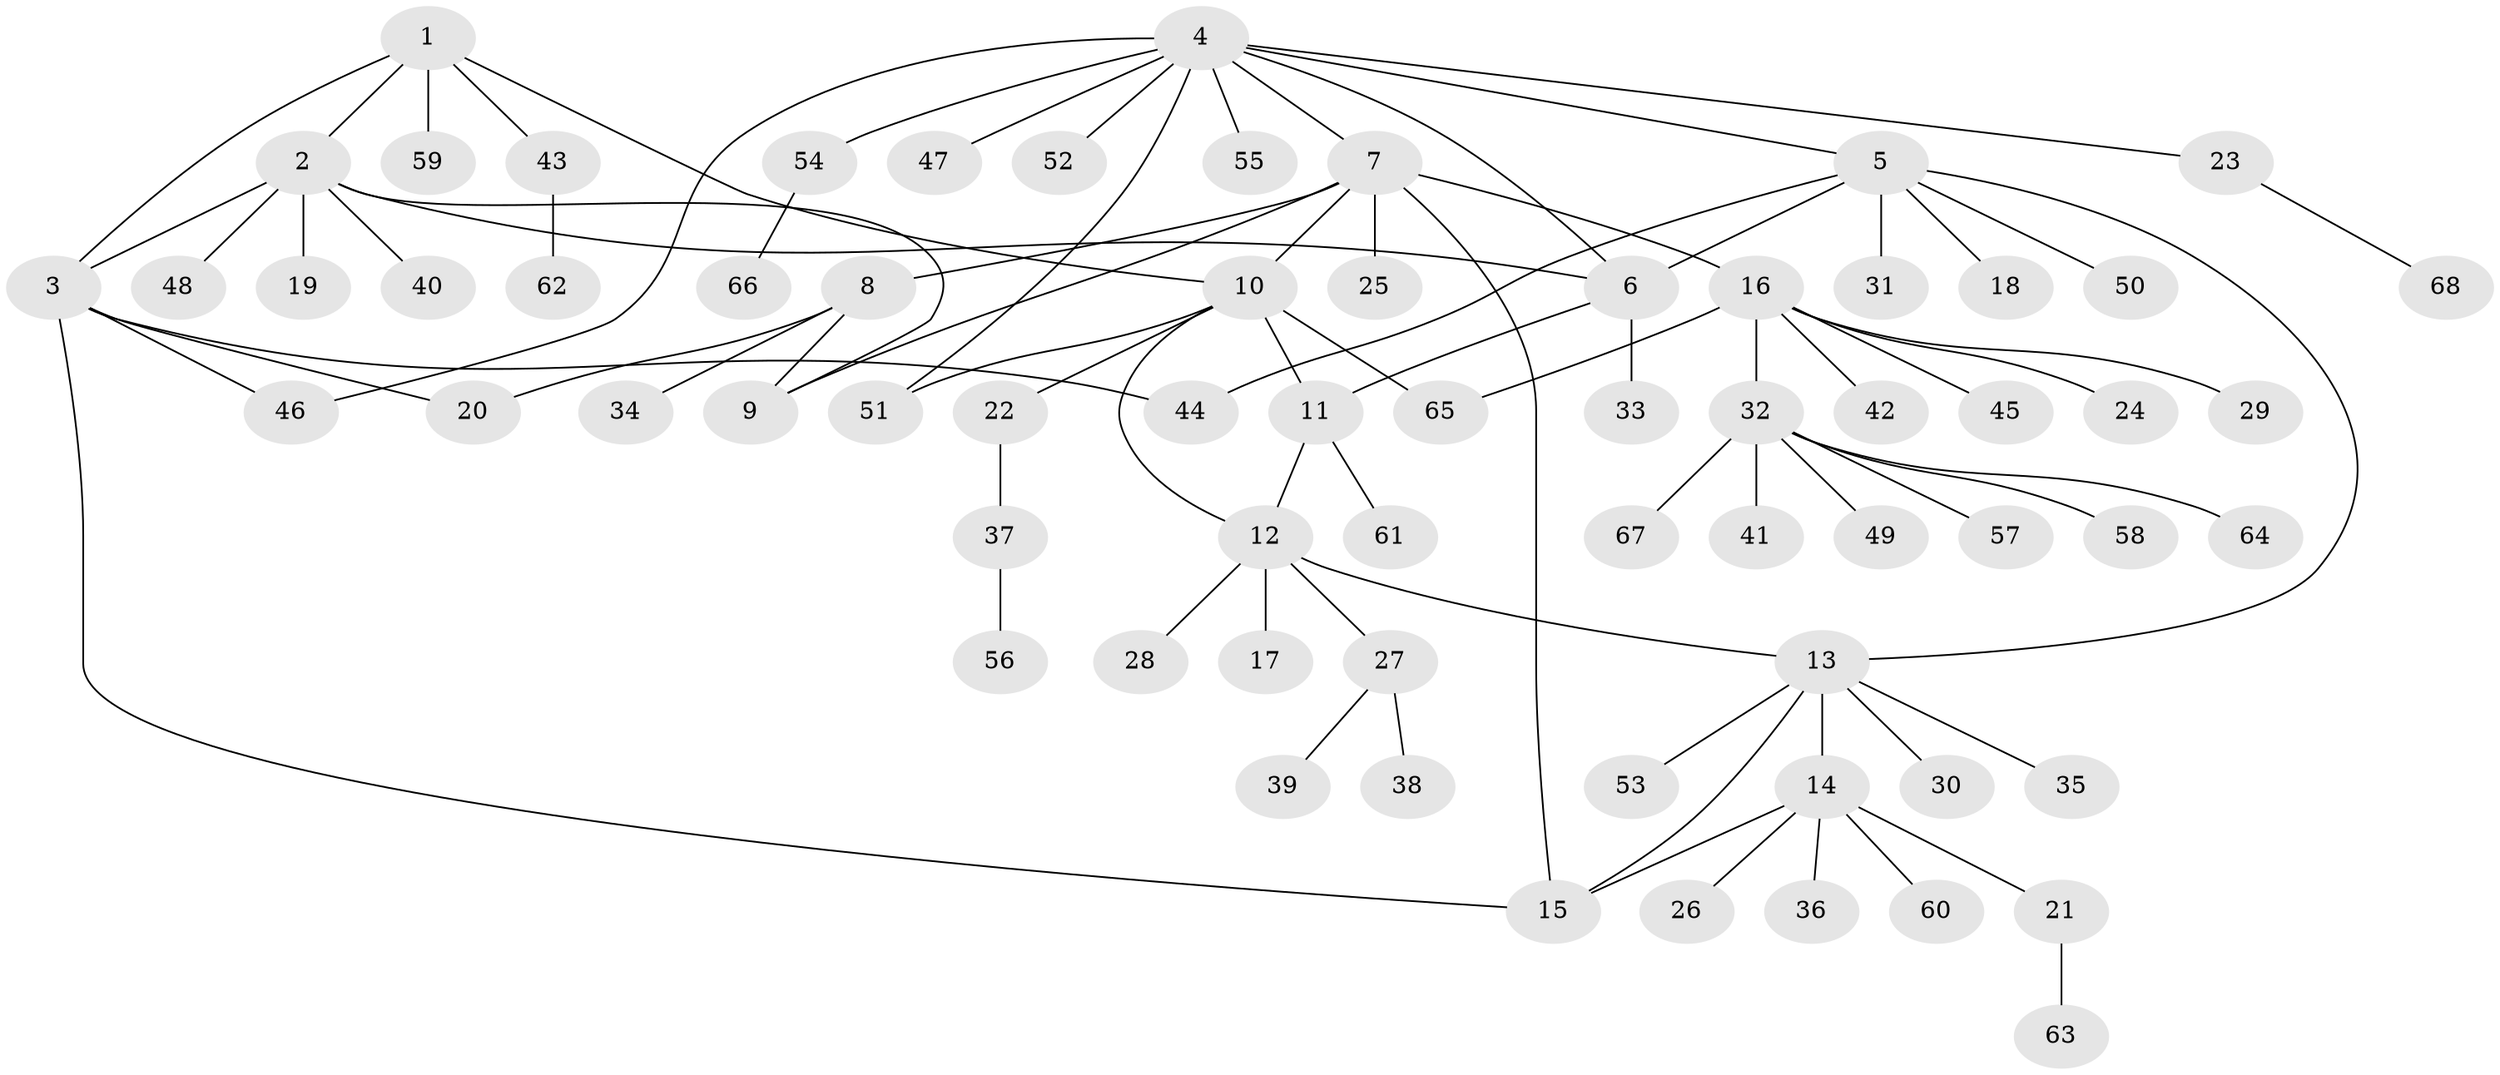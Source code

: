 // coarse degree distribution, {6: 0.037037037037037035, 1: 0.7777777777777778, 2: 0.037037037037037035, 3: 0.07407407407407407, 5: 0.037037037037037035, 16: 0.037037037037037035}
// Generated by graph-tools (version 1.1) at 2025/57/03/04/25 21:57:59]
// undirected, 68 vertices, 83 edges
graph export_dot {
graph [start="1"]
  node [color=gray90,style=filled];
  1;
  2;
  3;
  4;
  5;
  6;
  7;
  8;
  9;
  10;
  11;
  12;
  13;
  14;
  15;
  16;
  17;
  18;
  19;
  20;
  21;
  22;
  23;
  24;
  25;
  26;
  27;
  28;
  29;
  30;
  31;
  32;
  33;
  34;
  35;
  36;
  37;
  38;
  39;
  40;
  41;
  42;
  43;
  44;
  45;
  46;
  47;
  48;
  49;
  50;
  51;
  52;
  53;
  54;
  55;
  56;
  57;
  58;
  59;
  60;
  61;
  62;
  63;
  64;
  65;
  66;
  67;
  68;
  1 -- 2;
  1 -- 3;
  1 -- 10;
  1 -- 43;
  1 -- 59;
  2 -- 3;
  2 -- 6;
  2 -- 9;
  2 -- 19;
  2 -- 40;
  2 -- 48;
  3 -- 15;
  3 -- 20;
  3 -- 44;
  3 -- 46;
  4 -- 5;
  4 -- 6;
  4 -- 7;
  4 -- 23;
  4 -- 46;
  4 -- 47;
  4 -- 51;
  4 -- 52;
  4 -- 54;
  4 -- 55;
  5 -- 6;
  5 -- 13;
  5 -- 18;
  5 -- 31;
  5 -- 44;
  5 -- 50;
  6 -- 11;
  6 -- 33;
  7 -- 8;
  7 -- 9;
  7 -- 10;
  7 -- 15;
  7 -- 16;
  7 -- 25;
  8 -- 9;
  8 -- 20;
  8 -- 34;
  10 -- 11;
  10 -- 12;
  10 -- 22;
  10 -- 51;
  10 -- 65;
  11 -- 12;
  11 -- 61;
  12 -- 13;
  12 -- 17;
  12 -- 27;
  12 -- 28;
  13 -- 14;
  13 -- 15;
  13 -- 30;
  13 -- 35;
  13 -- 53;
  14 -- 15;
  14 -- 21;
  14 -- 26;
  14 -- 36;
  14 -- 60;
  16 -- 24;
  16 -- 29;
  16 -- 32;
  16 -- 42;
  16 -- 45;
  16 -- 65;
  21 -- 63;
  22 -- 37;
  23 -- 68;
  27 -- 38;
  27 -- 39;
  32 -- 41;
  32 -- 49;
  32 -- 57;
  32 -- 58;
  32 -- 64;
  32 -- 67;
  37 -- 56;
  43 -- 62;
  54 -- 66;
}
